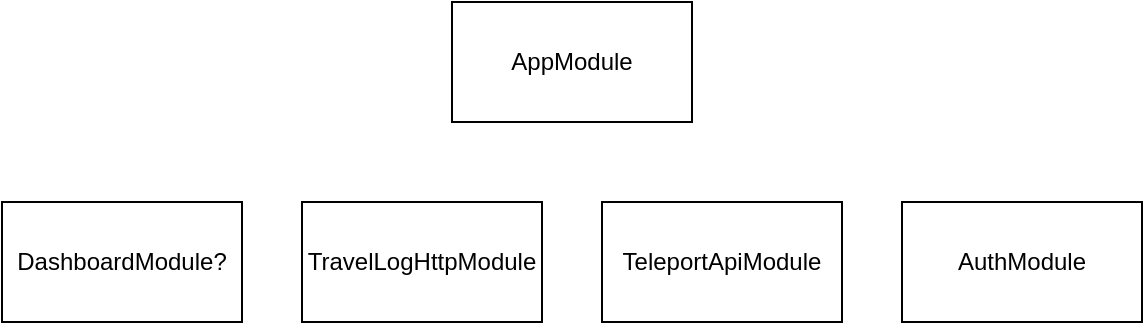 <mxfile>
    <diagram id="zXOsNaJOhY3NpEM9ZuIj" name="Page-1">
        <mxGraphModel dx="1148" dy="623" grid="1" gridSize="10" guides="1" tooltips="1" connect="1" arrows="1" fold="1" page="1" pageScale="1" pageWidth="850" pageHeight="1100" math="0" shadow="0">
            <root>
                <mxCell id="0"/>
                <mxCell id="1" parent="0"/>
                <mxCell id="2" value="AppModule" style="rounded=0;whiteSpace=wrap;html=1;" vertex="1" parent="1">
                    <mxGeometry x="305" y="180" width="120" height="60" as="geometry"/>
                </mxCell>
                <mxCell id="3" value="AuthModule" style="rounded=0;whiteSpace=wrap;html=1;" vertex="1" parent="1">
                    <mxGeometry x="530" y="280" width="120" height="60" as="geometry"/>
                </mxCell>
                <mxCell id="4" value="DashboardModule?" style="rounded=0;whiteSpace=wrap;html=1;" vertex="1" parent="1">
                    <mxGeometry x="80" y="280" width="120" height="60" as="geometry"/>
                </mxCell>
                <mxCell id="5" value="TravelLogHttpModule" style="rounded=0;whiteSpace=wrap;html=1;" vertex="1" parent="1">
                    <mxGeometry x="230" y="280" width="120" height="60" as="geometry"/>
                </mxCell>
                <mxCell id="6" value="TeleportApiModule" style="rounded=0;whiteSpace=wrap;html=1;" vertex="1" parent="1">
                    <mxGeometry x="380" y="280" width="120" height="60" as="geometry"/>
                </mxCell>
            </root>
        </mxGraphModel>
    </diagram>
</mxfile>
